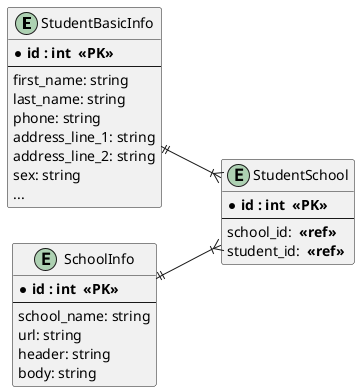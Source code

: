 @startuml
left to right direction
skinparam packageStyle rectangle
entity "StudentBasicInfo"  {
  * **id : int  <<PK>>**
  --
  first_name: string
  last_name: string
  phone: string
  address_line_1: string
  address_line_2: string
  sex: string
  ...
}

entity "SchoolInfo"{
  * **id : int  <<PK>>**
  --
  school_name: string
  url: string
  header: string
  body: string
}

entity "StudentSchool"{
  * **id : int  <<PK>>**
  --
  school_id: ** <<ref>> **
  student_id: ** <<ref>> **
}

StudentBasicInfo ||--|{ StudentSchool
SchoolInfo ||--|{ StudentSchool
@enduml